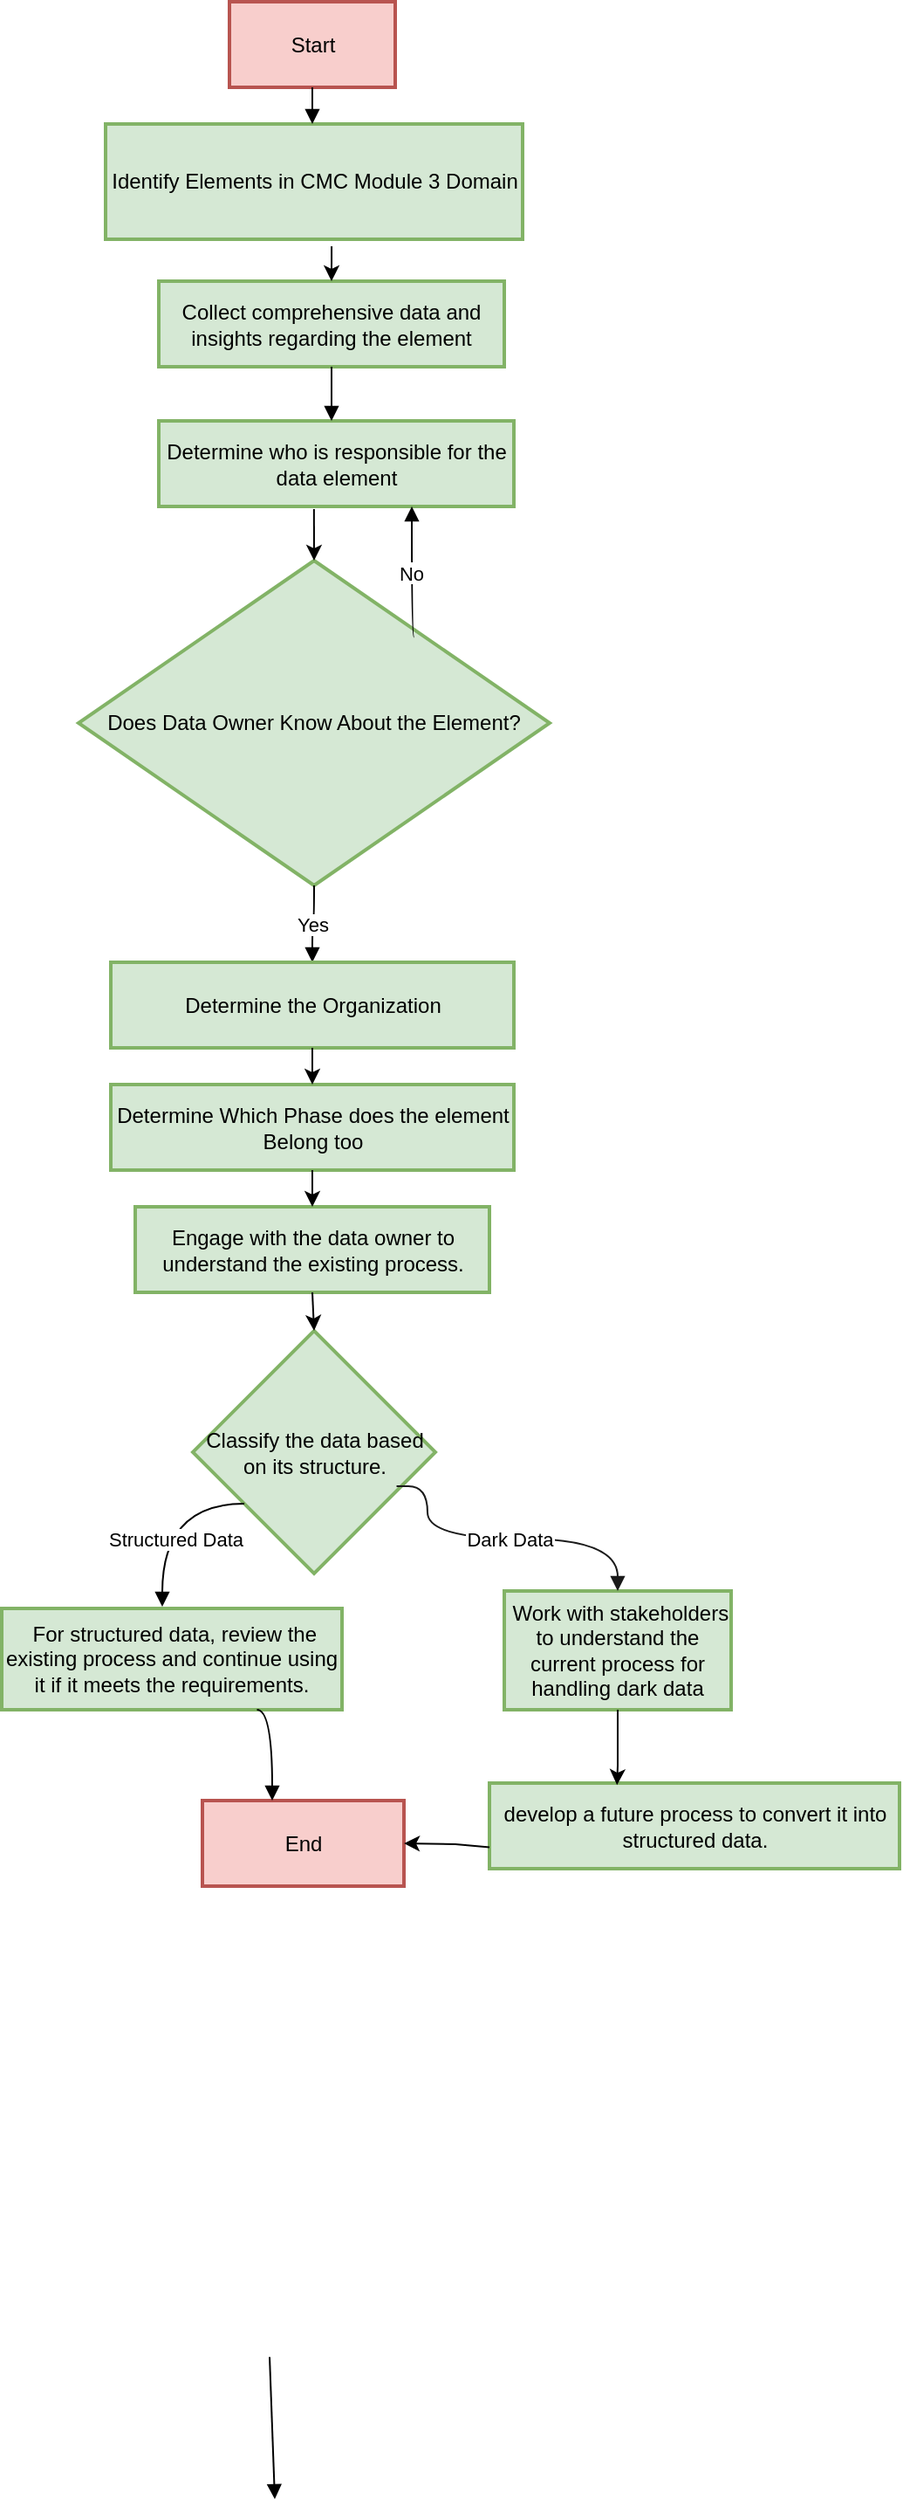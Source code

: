 <mxfile version="24.9.2">
  <diagram name="Page-1" id="LxjSO_t6613yo_l4i8pM">
    <mxGraphModel dx="715" dy="1515" grid="1" gridSize="10" guides="1" tooltips="1" connect="1" arrows="1" fold="1" page="1" pageScale="1" pageWidth="850" pageHeight="1100" math="0" shadow="0">
      <root>
        <mxCell id="0" />
        <mxCell id="1" parent="0" />
        <mxCell id="SloGrZR9xYbFawVP5SOM-1" value="Start" style="whiteSpace=wrap;strokeWidth=2;fillColor=#f8cecc;strokeColor=#b85450;" parent="1" vertex="1">
          <mxGeometry x="340.5" width="95" height="49" as="geometry" />
        </mxCell>
        <mxCell id="SloGrZR9xYbFawVP5SOM-2" value="Identify Elements in CMC Module 3 Domain" style="whiteSpace=wrap;strokeWidth=2;fillColor=#d5e8d4;strokeColor=#82b366;fillStyle=solid;" parent="1" vertex="1">
          <mxGeometry x="269.5" y="70" width="239" height="66" as="geometry" />
        </mxCell>
        <mxCell id="SloGrZR9xYbFawVP5SOM-4" value="Collect comprehensive data and insights regarding the element" style="whiteSpace=wrap;strokeWidth=2;fillColor=#d5e8d4;strokeColor=#82b366;fontStyle=0" parent="1" vertex="1">
          <mxGeometry x="300" y="160" width="198" height="49" as="geometry" />
        </mxCell>
        <mxCell id="SloGrZR9xYbFawVP5SOM-5" value="Determine who is responsible for the data element" style="whiteSpace=wrap;strokeWidth=2;fillColor=#d5e8d4;strokeColor=#82b366;" parent="1" vertex="1">
          <mxGeometry x="300" y="240" width="203.5" height="49" as="geometry" />
        </mxCell>
        <mxCell id="SloGrZR9xYbFawVP5SOM-6" value="Does Data Owner Know About the Element?" style="rhombus;strokeWidth=2;whiteSpace=wrap;fillColor=#d5e8d4;strokeColor=#82b366;" parent="1" vertex="1">
          <mxGeometry x="254" y="320" width="270" height="186" as="geometry" />
        </mxCell>
        <mxCell id="SloGrZR9xYbFawVP5SOM-9" value="Classify the data based on its structure." style="rhombus;strokeWidth=2;whiteSpace=wrap;fillColor=#d5e8d4;strokeColor=#82b366;" parent="1" vertex="1">
          <mxGeometry x="319.5" y="761" width="139" height="139" as="geometry" />
        </mxCell>
        <mxCell id="SloGrZR9xYbFawVP5SOM-10" value=" For structured data, review the existing process and continue using it if it meets the requirements." style="whiteSpace=wrap;strokeWidth=2;fillColor=#d5e8d4;strokeColor=#82b366;" parent="1" vertex="1">
          <mxGeometry x="210" y="920" width="195" height="58" as="geometry" />
        </mxCell>
        <mxCell id="SloGrZR9xYbFawVP5SOM-11" value=" Work with stakeholders to understand the current process for handling dark data" style="whiteSpace=wrap;strokeWidth=2;fillColor=#d5e8d4;strokeColor=#82b366;" parent="1" vertex="1">
          <mxGeometry x="498" y="910" width="130" height="68" as="geometry" />
        </mxCell>
        <mxCell id="SloGrZR9xYbFawVP5SOM-14" value="develop a future process to convert it into structured data." style="whiteSpace=wrap;strokeWidth=2;fillColor=#d5e8d4;strokeColor=#82b366;" parent="1" vertex="1">
          <mxGeometry x="489.5" y="1020" width="235" height="49" as="geometry" />
        </mxCell>
        <mxCell id="SloGrZR9xYbFawVP5SOM-15" value="End" style="whiteSpace=wrap;strokeWidth=2;fillColor=#f8cecc;strokeColor=#b85450;" parent="1" vertex="1">
          <mxGeometry x="325" y="1030" width="115.5" height="49" as="geometry" />
        </mxCell>
        <mxCell id="SloGrZR9xYbFawVP5SOM-16" value="" style="curved=1;startArrow=none;endArrow=block;rounded=0;edgeStyle=orthogonalEdgeStyle;" parent="1" source="SloGrZR9xYbFawVP5SOM-1" target="SloGrZR9xYbFawVP5SOM-2" edge="1">
          <mxGeometry relative="1" as="geometry">
            <Array as="points">
              <mxPoint x="388" y="64" />
              <mxPoint x="388" y="84" />
            </Array>
          </mxGeometry>
        </mxCell>
        <mxCell id="SloGrZR9xYbFawVP5SOM-19" value="" style="curved=1;startArrow=none;endArrow=block;rounded=0;edgeStyle=orthogonalEdgeStyle;" parent="1" source="SloGrZR9xYbFawVP5SOM-4" target="SloGrZR9xYbFawVP5SOM-5" edge="1">
          <mxGeometry relative="1" as="geometry">
            <Array as="points">
              <mxPoint x="388" y="288" />
              <mxPoint x="388" y="308" />
            </Array>
          </mxGeometry>
        </mxCell>
        <mxCell id="SloGrZR9xYbFawVP5SOM-21" value="Yes" style="curved=1;startArrow=none;endArrow=block;rounded=0;entryDx=0;entryDy=0;edgeStyle=orthogonalEdgeStyle;entryX=0.5;entryY=0;exitX=0.5;exitY=1;exitDx=0;exitDy=0;" parent="1" source="SloGrZR9xYbFawVP5SOM-6" target="vHOP9nPJ3jyY0h2WvVoi-6" edge="1">
          <mxGeometry relative="1" as="geometry">
            <Array as="points" />
            <mxPoint x="387.55" y="555" as="sourcePoint" />
            <mxPoint x="387.55" y="659" as="targetPoint" />
          </mxGeometry>
        </mxCell>
        <mxCell id="SloGrZR9xYbFawVP5SOM-22" value="No" style="curved=1;startArrow=none;endArrow=block;rounded=0;edgeStyle=orthogonalEdgeStyle;exitX=0.712;exitY=0.235;exitDx=0;exitDy=0;exitPerimeter=0;" parent="1" source="SloGrZR9xYbFawVP5SOM-6" target="SloGrZR9xYbFawVP5SOM-5" edge="1">
          <mxGeometry relative="1" as="geometry">
            <Array as="points">
              <mxPoint x="445" y="364" />
            </Array>
            <mxPoint x="445" y="400" as="sourcePoint" />
          </mxGeometry>
        </mxCell>
        <mxCell id="SloGrZR9xYbFawVP5SOM-25" value="Structured Data" style="curved=1;startArrow=none;endArrow=block;rounded=0;edgeStyle=orthogonalEdgeStyle;" parent="1" source="SloGrZR9xYbFawVP5SOM-9" edge="1">
          <mxGeometry x="0.264" y="8" relative="1" as="geometry">
            <Array as="points">
              <mxPoint x="302" y="860" />
            </Array>
            <mxPoint as="offset" />
            <mxPoint x="302" y="919" as="targetPoint" />
          </mxGeometry>
        </mxCell>
        <mxCell id="SloGrZR9xYbFawVP5SOM-26" value="Dark Data" style="curved=1;startArrow=none;endArrow=block;rounded=0;strokeColor=#1A1A1A;edgeStyle=orthogonalEdgeStyle;" parent="1" target="SloGrZR9xYbFawVP5SOM-11" edge="1">
          <mxGeometry x="0.081" relative="1" as="geometry">
            <Array as="points">
              <mxPoint x="432" y="850" />
              <mxPoint x="454" y="850" />
              <mxPoint x="454" y="880" />
              <mxPoint x="588" y="880" />
            </Array>
            <mxPoint x="440" y="850" as="sourcePoint" />
            <mxPoint as="offset" />
          </mxGeometry>
        </mxCell>
        <mxCell id="SloGrZR9xYbFawVP5SOM-29" value="" style="curved=1;startArrow=none;endArrow=block;exitX=0.554;exitY=0.98;entryX=0.5;entryY=0.01;rounded=0;exitDx=0;exitDy=0;exitPerimeter=0;" parent="1" edge="1">
          <mxGeometry relative="1" as="geometry">
            <Array as="points" />
            <mxPoint x="363.51" y="1348.64" as="sourcePoint" />
            <mxPoint x="366.49" y="1430" as="targetPoint" />
          </mxGeometry>
        </mxCell>
        <mxCell id="SloGrZR9xYbFawVP5SOM-30" value="" style="curved=1;startArrow=none;endArrow=block;rounded=0;edgeStyle=orthogonalEdgeStyle;exitX=0.75;exitY=1;exitDx=0;exitDy=0;" parent="1" source="SloGrZR9xYbFawVP5SOM-10" target="SloGrZR9xYbFawVP5SOM-15" edge="1">
          <mxGeometry relative="1" as="geometry">
            <Array as="points">
              <mxPoint x="365" y="978" />
            </Array>
            <mxPoint x="365" y="1000" as="sourcePoint" />
          </mxGeometry>
        </mxCell>
        <mxCell id="SloGrZR9xYbFawVP5SOM-34" value="" style="endArrow=classic;html=1;rounded=0;exitX=0.5;exitY=1;exitDx=0;exitDy=0;entryX=0.311;entryY=0.022;entryDx=0;entryDy=0;entryPerimeter=0;" parent="1" source="SloGrZR9xYbFawVP5SOM-11" target="SloGrZR9xYbFawVP5SOM-14" edge="1">
          <mxGeometry width="50" height="50" relative="1" as="geometry">
            <mxPoint x="653" y="980" as="sourcePoint" />
            <mxPoint x="588" y="1020" as="targetPoint" />
            <Array as="points">
              <mxPoint x="563" y="1010" />
            </Array>
          </mxGeometry>
        </mxCell>
        <mxCell id="SloGrZR9xYbFawVP5SOM-36" value="" style="endArrow=classic;html=1;rounded=0;entryX=1;entryY=0.5;entryDx=0;entryDy=0;exitX=0;exitY=0.75;exitDx=0;exitDy=0;" parent="1" source="SloGrZR9xYbFawVP5SOM-14" target="SloGrZR9xYbFawVP5SOM-15" edge="1">
          <mxGeometry width="50" height="50" relative="1" as="geometry">
            <mxPoint x="635" y="1000" as="sourcePoint" />
            <mxPoint x="685" y="950" as="targetPoint" />
            <Array as="points">
              <mxPoint x="470" y="1055" />
            </Array>
          </mxGeometry>
        </mxCell>
        <mxCell id="SloGrZR9xYbFawVP5SOM-7" value="Engage with the data owner to understand the existing process." style="whiteSpace=wrap;strokeWidth=2;fillColor=#d5e8d4;strokeColor=#82b366;" parent="1" vertex="1">
          <mxGeometry x="286.5" y="690" width="203" height="49" as="geometry" />
        </mxCell>
        <mxCell id="vHOP9nPJ3jyY0h2WvVoi-6" value="Determine the Organization" style="whiteSpace=wrap;strokeWidth=2;fillColor=#d5e8d4;strokeColor=#82b366;" vertex="1" parent="1">
          <mxGeometry x="272.5" y="550" width="231" height="49" as="geometry" />
        </mxCell>
        <mxCell id="vHOP9nPJ3jyY0h2WvVoi-7" value="" style="endArrow=classic;html=1;rounded=0;exitX=0.5;exitY=1;exitDx=0;exitDy=0;entryX=0.5;entryY=0;entryDx=0;entryDy=0;" edge="1" parent="1" source="SloGrZR9xYbFawVP5SOM-7" target="SloGrZR9xYbFawVP5SOM-9">
          <mxGeometry width="50" height="50" relative="1" as="geometry">
            <mxPoint x="405" y="750" as="sourcePoint" />
            <mxPoint x="455" y="700" as="targetPoint" />
          </mxGeometry>
        </mxCell>
        <mxCell id="vHOP9nPJ3jyY0h2WvVoi-8" value="" style="endArrow=classic;html=1;rounded=0;entryX=0.5;entryY=0;entryDx=0;entryDy=0;exitX=0.437;exitY=1.03;exitDx=0;exitDy=0;exitPerimeter=0;" edge="1" parent="1" source="SloGrZR9xYbFawVP5SOM-5" target="SloGrZR9xYbFawVP5SOM-6">
          <mxGeometry width="50" height="50" relative="1" as="geometry">
            <mxPoint x="350" y="360" as="sourcePoint" />
            <mxPoint x="370" y="280" as="targetPoint" />
          </mxGeometry>
        </mxCell>
        <mxCell id="vHOP9nPJ3jyY0h2WvVoi-13" value="Determine Which Phase does the element Belong too" style="whiteSpace=wrap;strokeWidth=2;fillColor=#d5e8d4;strokeColor=#82b366;" vertex="1" parent="1">
          <mxGeometry x="272.5" y="620" width="231" height="49" as="geometry" />
        </mxCell>
        <mxCell id="vHOP9nPJ3jyY0h2WvVoi-14" value="" style="endArrow=classic;html=1;rounded=0;entryX=0.5;entryY=0;entryDx=0;entryDy=0;exitX=0.542;exitY=1.061;exitDx=0;exitDy=0;exitPerimeter=0;" edge="1" parent="1" source="SloGrZR9xYbFawVP5SOM-2" target="SloGrZR9xYbFawVP5SOM-4">
          <mxGeometry width="50" height="50" relative="1" as="geometry">
            <mxPoint x="310" y="180" as="sourcePoint" />
            <mxPoint x="360" y="130" as="targetPoint" />
          </mxGeometry>
        </mxCell>
        <mxCell id="vHOP9nPJ3jyY0h2WvVoi-16" value="" style="endArrow=classic;html=1;rounded=0;entryX=0.5;entryY=0;entryDx=0;entryDy=0;exitX=0.5;exitY=1;exitDx=0;exitDy=0;" edge="1" parent="1" source="vHOP9nPJ3jyY0h2WvVoi-6" target="vHOP9nPJ3jyY0h2WvVoi-13">
          <mxGeometry width="50" height="50" relative="1" as="geometry">
            <mxPoint x="310" y="550" as="sourcePoint" />
            <mxPoint x="360" y="500" as="targetPoint" />
          </mxGeometry>
        </mxCell>
        <mxCell id="vHOP9nPJ3jyY0h2WvVoi-17" value="" style="endArrow=classic;html=1;rounded=0;entryX=0.5;entryY=0;entryDx=0;entryDy=0;exitX=0.5;exitY=1;exitDx=0;exitDy=0;" edge="1" parent="1" source="vHOP9nPJ3jyY0h2WvVoi-13" target="SloGrZR9xYbFawVP5SOM-7">
          <mxGeometry width="50" height="50" relative="1" as="geometry">
            <mxPoint x="310" y="730" as="sourcePoint" />
            <mxPoint x="360" y="680" as="targetPoint" />
          </mxGeometry>
        </mxCell>
      </root>
    </mxGraphModel>
  </diagram>
</mxfile>

